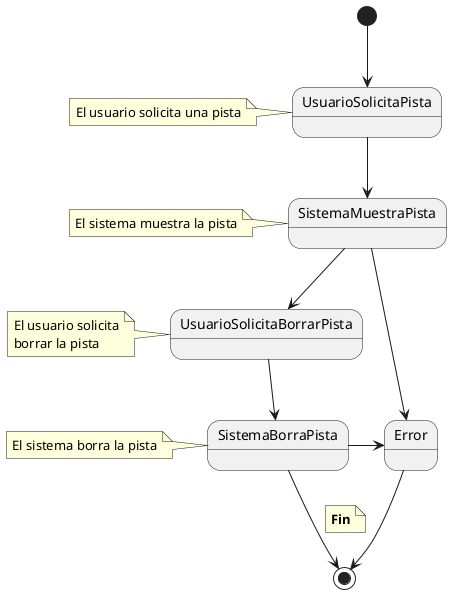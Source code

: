 @startuml 
[*] --> UsuarioSolicitaPista
UsuarioSolicitaPista -d-> SistemaMuestraPista
note left of UsuarioSolicitaPista
    El usuario solicita una pista
end note
SistemaMuestraPista -d-> UsuarioSolicitaBorrarPista
note left of SistemaMuestraPista
    El sistema muestra la pista
end note
SistemaMuestraPista -d-> Error
UsuarioSolicitaBorrarPista -d-> SistemaBorraPista
note left of UsuarioSolicitaBorrarPista
    El usuario solicita
    borrar la pista
end note
SistemaBorraPista -r-> Error
note left of SistemaBorraPista
    El sistema borra la pista
end note
Error -d-> [*]
SistemaBorraPista -d-> [*]
note on link
    **Fin**
end note

@enduml